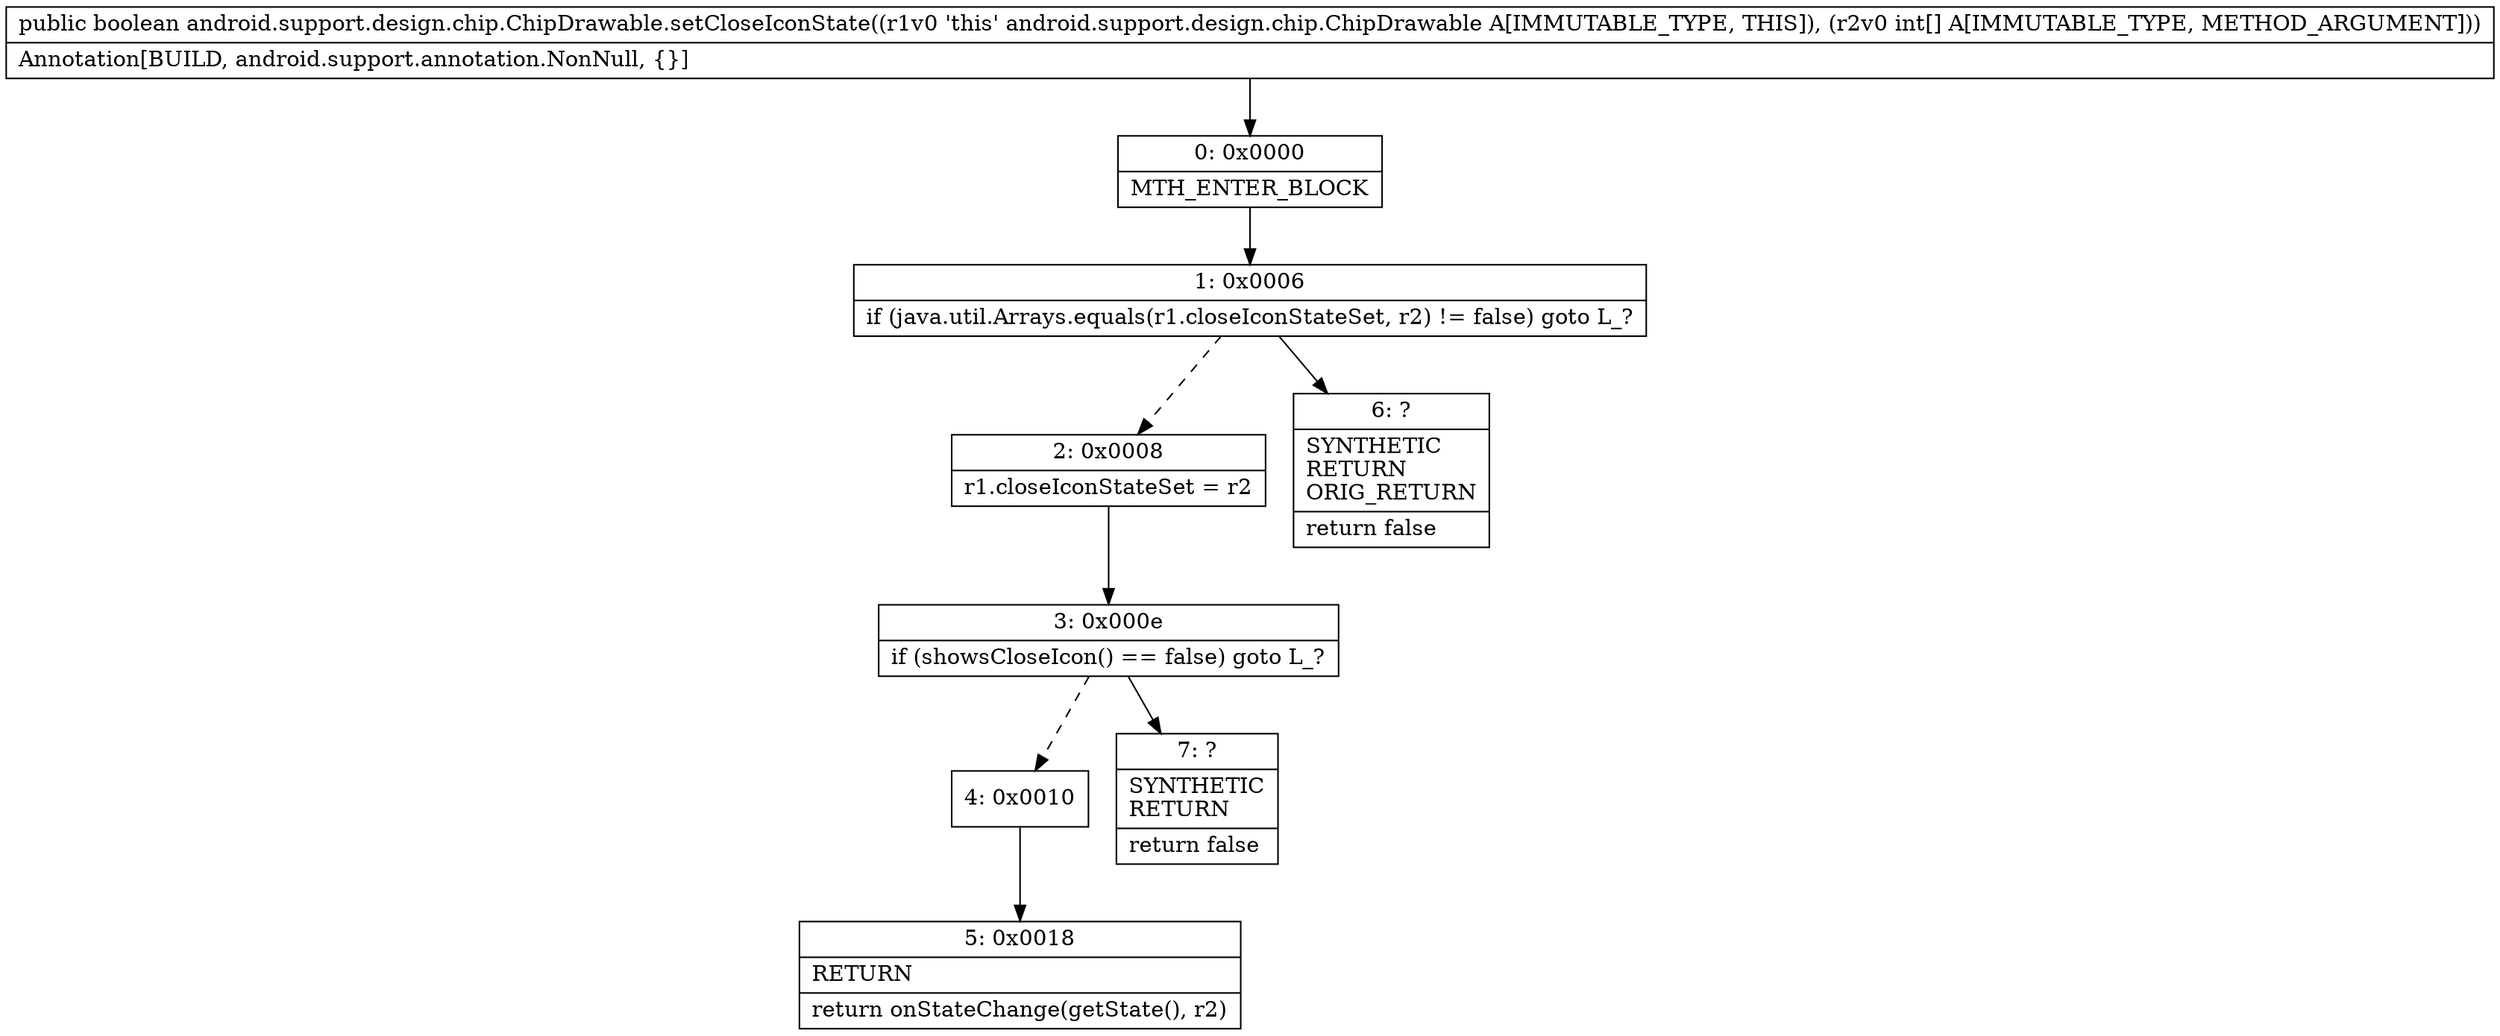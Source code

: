 digraph "CFG forandroid.support.design.chip.ChipDrawable.setCloseIconState([I)Z" {
Node_0 [shape=record,label="{0\:\ 0x0000|MTH_ENTER_BLOCK\l}"];
Node_1 [shape=record,label="{1\:\ 0x0006|if (java.util.Arrays.equals(r1.closeIconStateSet, r2) != false) goto L_?\l}"];
Node_2 [shape=record,label="{2\:\ 0x0008|r1.closeIconStateSet = r2\l}"];
Node_3 [shape=record,label="{3\:\ 0x000e|if (showsCloseIcon() == false) goto L_?\l}"];
Node_4 [shape=record,label="{4\:\ 0x0010}"];
Node_5 [shape=record,label="{5\:\ 0x0018|RETURN\l|return onStateChange(getState(), r2)\l}"];
Node_6 [shape=record,label="{6\:\ ?|SYNTHETIC\lRETURN\lORIG_RETURN\l|return false\l}"];
Node_7 [shape=record,label="{7\:\ ?|SYNTHETIC\lRETURN\l|return false\l}"];
MethodNode[shape=record,label="{public boolean android.support.design.chip.ChipDrawable.setCloseIconState((r1v0 'this' android.support.design.chip.ChipDrawable A[IMMUTABLE_TYPE, THIS]), (r2v0 int[] A[IMMUTABLE_TYPE, METHOD_ARGUMENT]))  | Annotation[BUILD, android.support.annotation.NonNull, \{\}]\l}"];
MethodNode -> Node_0;
Node_0 -> Node_1;
Node_1 -> Node_2[style=dashed];
Node_1 -> Node_6;
Node_2 -> Node_3;
Node_3 -> Node_4[style=dashed];
Node_3 -> Node_7;
Node_4 -> Node_5;
}

